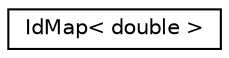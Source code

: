 digraph "Graphical Class Hierarchy"
{
 // LATEX_PDF_SIZE
  edge [fontname="Helvetica",fontsize="10",labelfontname="Helvetica",labelfontsize="10"];
  node [fontname="Helvetica",fontsize="10",shape=record];
  rankdir="LR";
  Node0 [label="IdMap\< double \>",height=0.2,width=0.4,color="black", fillcolor="white", style="filled",URL="$classoperations__research_1_1math__opt_1_1_id_map.html",tooltip=" "];
}
